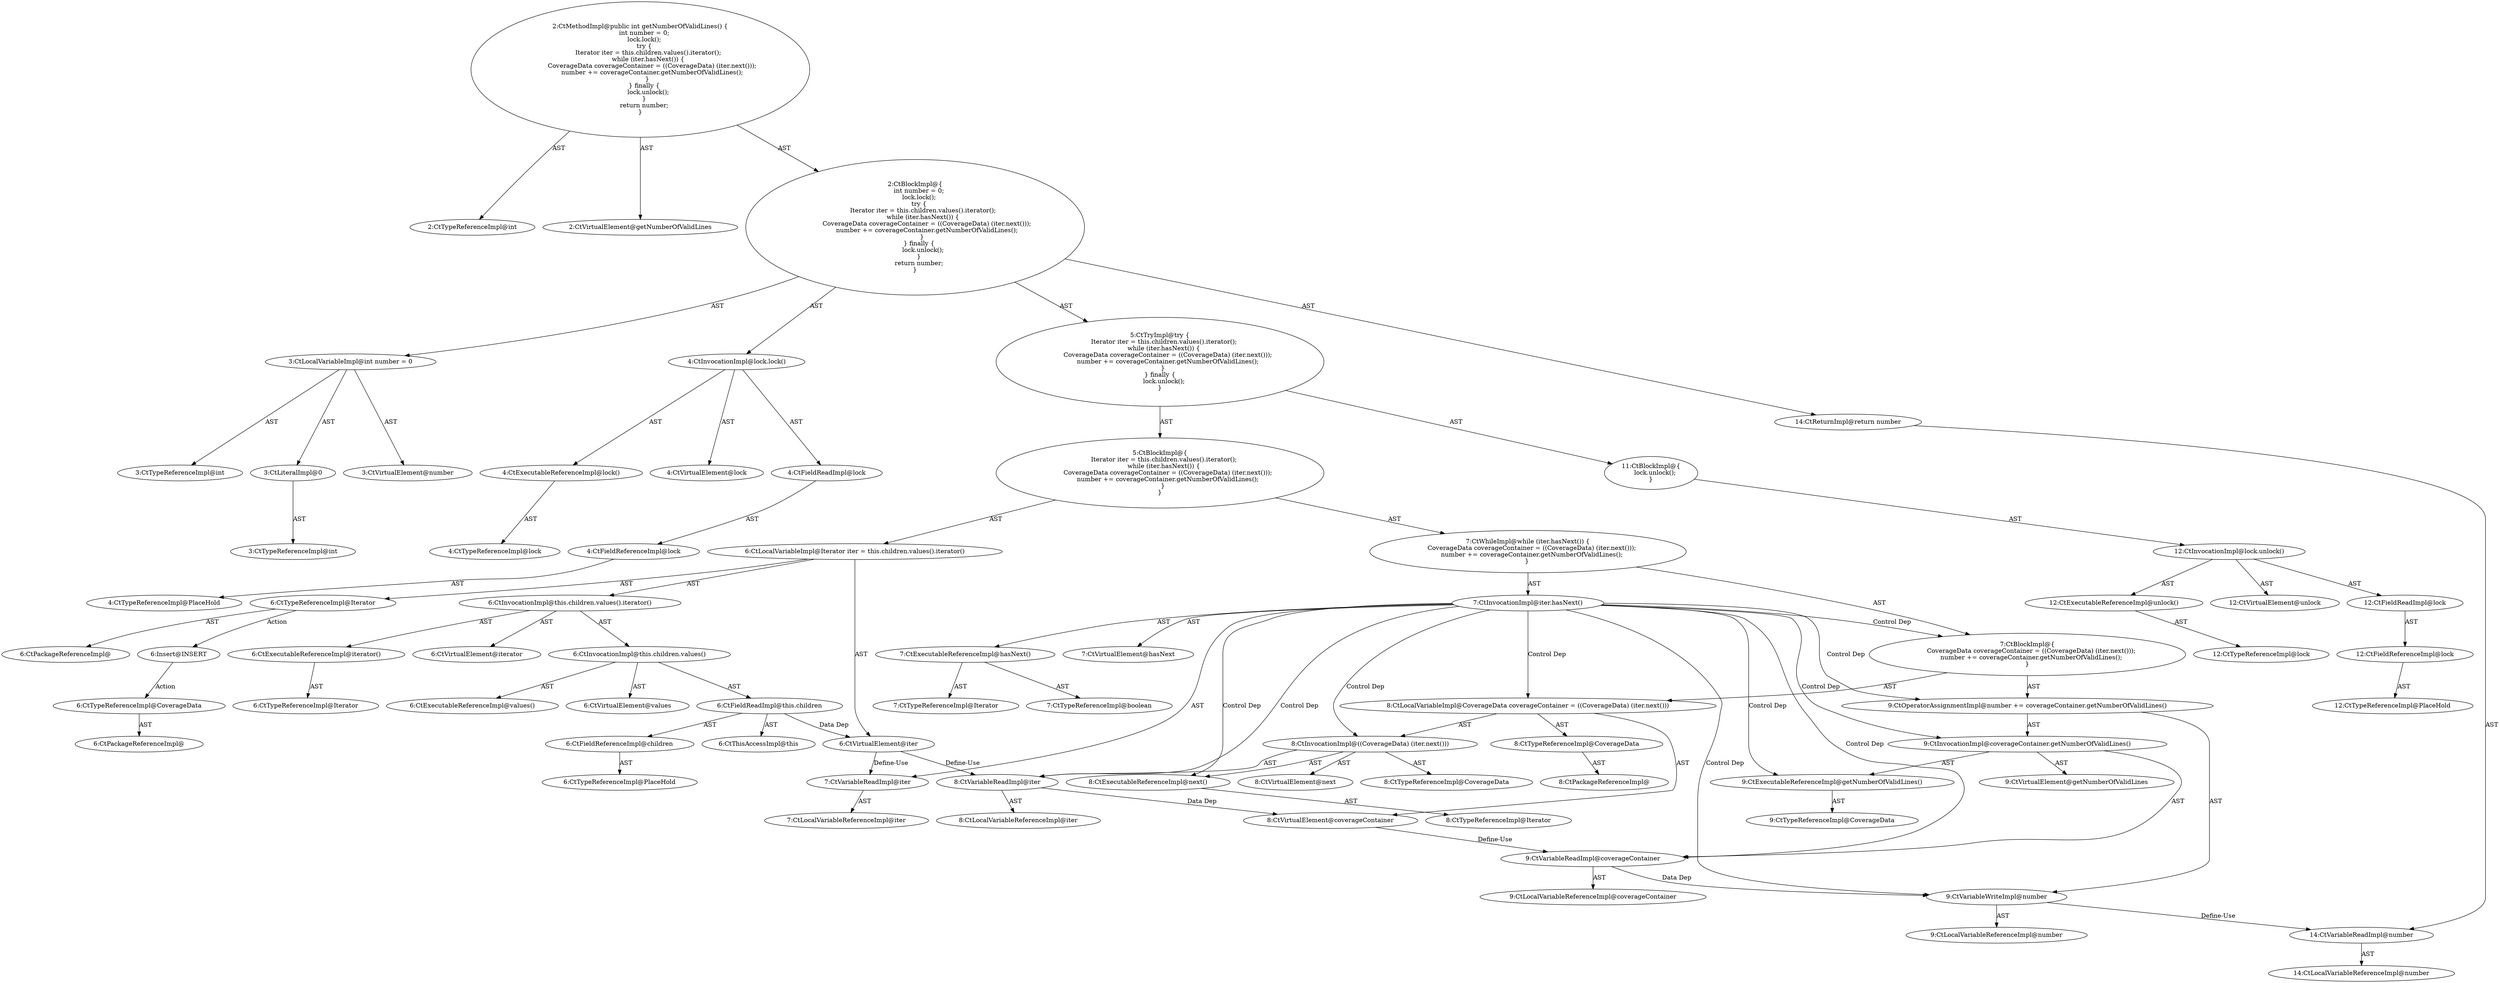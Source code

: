 digraph "getNumberOfValidLines#?" {
0 [label="2:CtTypeReferenceImpl@int" shape=ellipse]
1 [label="2:CtVirtualElement@getNumberOfValidLines" shape=ellipse]
2 [label="3:CtTypeReferenceImpl@int" shape=ellipse]
3 [label="3:CtLiteralImpl@0" shape=ellipse]
4 [label="3:CtTypeReferenceImpl@int" shape=ellipse]
5 [label="3:CtVirtualElement@number" shape=ellipse]
6 [label="3:CtLocalVariableImpl@int number = 0" shape=ellipse]
7 [label="4:CtExecutableReferenceImpl@lock()" shape=ellipse]
8 [label="4:CtTypeReferenceImpl@lock" shape=ellipse]
9 [label="4:CtVirtualElement@lock" shape=ellipse]
10 [label="4:CtFieldReferenceImpl@lock" shape=ellipse]
11 [label="4:CtTypeReferenceImpl@PlaceHold" shape=ellipse]
12 [label="4:CtFieldReadImpl@lock" shape=ellipse]
13 [label="4:CtInvocationImpl@lock.lock()" shape=ellipse]
14 [label="6:CtTypeReferenceImpl@Iterator" shape=ellipse]
15 [label="6:CtPackageReferenceImpl@" shape=ellipse]
16 [label="6:CtExecutableReferenceImpl@iterator()" shape=ellipse]
17 [label="6:CtTypeReferenceImpl@Iterator" shape=ellipse]
18 [label="6:CtVirtualElement@iterator" shape=ellipse]
19 [label="6:CtExecutableReferenceImpl@values()" shape=ellipse]
20 [label="6:CtVirtualElement@values" shape=ellipse]
21 [label="6:CtFieldReferenceImpl@children" shape=ellipse]
22 [label="6:CtTypeReferenceImpl@PlaceHold" shape=ellipse]
23 [label="6:CtFieldReadImpl@this.children" shape=ellipse]
24 [label="6:CtThisAccessImpl@this" shape=ellipse]
25 [label="6:CtInvocationImpl@this.children.values()" shape=ellipse]
26 [label="6:CtInvocationImpl@this.children.values().iterator()" shape=ellipse]
27 [label="6:CtVirtualElement@iter" shape=ellipse]
28 [label="6:CtLocalVariableImpl@Iterator iter = this.children.values().iterator()" shape=ellipse]
29 [label="7:CtExecutableReferenceImpl@hasNext()" shape=ellipse]
30 [label="7:CtTypeReferenceImpl@Iterator" shape=ellipse]
31 [label="7:CtTypeReferenceImpl@boolean" shape=ellipse]
32 [label="7:CtVirtualElement@hasNext" shape=ellipse]
33 [label="7:CtVariableReadImpl@iter" shape=ellipse]
34 [label="7:CtLocalVariableReferenceImpl@iter" shape=ellipse]
35 [label="7:CtInvocationImpl@iter.hasNext()" shape=ellipse]
36 [label="8:CtTypeReferenceImpl@CoverageData" shape=ellipse]
37 [label="8:CtPackageReferenceImpl@" shape=ellipse]
38 [label="8:CtExecutableReferenceImpl@next()" shape=ellipse]
39 [label="8:CtTypeReferenceImpl@Iterator" shape=ellipse]
40 [label="8:CtVirtualElement@next" shape=ellipse]
41 [label="8:CtVariableReadImpl@iter" shape=ellipse]
42 [label="8:CtLocalVariableReferenceImpl@iter" shape=ellipse]
43 [label="8:CtInvocationImpl@((CoverageData) (iter.next()))" shape=ellipse]
44 [label="8:CtTypeReferenceImpl@CoverageData" shape=ellipse]
45 [label="8:CtVirtualElement@coverageContainer" shape=ellipse]
46 [label="8:CtLocalVariableImpl@CoverageData coverageContainer = ((CoverageData) (iter.next()))" shape=ellipse]
47 [label="9:CtVariableWriteImpl@number" shape=ellipse]
48 [label="9:CtLocalVariableReferenceImpl@number" shape=ellipse]
49 [label="9:CtExecutableReferenceImpl@getNumberOfValidLines()" shape=ellipse]
50 [label="9:CtTypeReferenceImpl@CoverageData" shape=ellipse]
51 [label="9:CtVirtualElement@getNumberOfValidLines" shape=ellipse]
52 [label="9:CtVariableReadImpl@coverageContainer" shape=ellipse]
53 [label="9:CtLocalVariableReferenceImpl@coverageContainer" shape=ellipse]
54 [label="9:CtInvocationImpl@coverageContainer.getNumberOfValidLines()" shape=ellipse]
55 [label="9:CtOperatorAssignmentImpl@number += coverageContainer.getNumberOfValidLines()" shape=ellipse]
56 [label="7:CtBlockImpl@\{
    CoverageData coverageContainer = ((CoverageData) (iter.next()));
    number += coverageContainer.getNumberOfValidLines();
\}" shape=ellipse]
57 [label="7:CtWhileImpl@while (iter.hasNext()) \{
    CoverageData coverageContainer = ((CoverageData) (iter.next()));
    number += coverageContainer.getNumberOfValidLines();
\} " shape=ellipse]
58 [label="5:CtBlockImpl@\{
    Iterator iter = this.children.values().iterator();
    while (iter.hasNext()) \{
        CoverageData coverageContainer = ((CoverageData) (iter.next()));
        number += coverageContainer.getNumberOfValidLines();
    \} 
\}" shape=ellipse]
59 [label="12:CtExecutableReferenceImpl@unlock()" shape=ellipse]
60 [label="12:CtTypeReferenceImpl@lock" shape=ellipse]
61 [label="12:CtVirtualElement@unlock" shape=ellipse]
62 [label="12:CtFieldReferenceImpl@lock" shape=ellipse]
63 [label="12:CtTypeReferenceImpl@PlaceHold" shape=ellipse]
64 [label="12:CtFieldReadImpl@lock" shape=ellipse]
65 [label="12:CtInvocationImpl@lock.unlock()" shape=ellipse]
66 [label="11:CtBlockImpl@\{
    lock.unlock();
\}" shape=ellipse]
67 [label="5:CtTryImpl@try \{
    Iterator iter = this.children.values().iterator();
    while (iter.hasNext()) \{
        CoverageData coverageContainer = ((CoverageData) (iter.next()));
        number += coverageContainer.getNumberOfValidLines();
    \} 
\} finally \{
    lock.unlock();
\}" shape=ellipse]
68 [label="14:CtVariableReadImpl@number" shape=ellipse]
69 [label="14:CtLocalVariableReferenceImpl@number" shape=ellipse]
70 [label="14:CtReturnImpl@return number" shape=ellipse]
71 [label="2:CtBlockImpl@\{
    int number = 0;
    lock.lock();
    try \{
        Iterator iter = this.children.values().iterator();
        while (iter.hasNext()) \{
            CoverageData coverageContainer = ((CoverageData) (iter.next()));
            number += coverageContainer.getNumberOfValidLines();
        \} 
    \} finally \{
        lock.unlock();
    \}
    return number;
\}" shape=ellipse]
72 [label="2:CtMethodImpl@public int getNumberOfValidLines() \{
    int number = 0;
    lock.lock();
    try \{
        Iterator iter = this.children.values().iterator();
        while (iter.hasNext()) \{
            CoverageData coverageContainer = ((CoverageData) (iter.next()));
            number += coverageContainer.getNumberOfValidLines();
        \} 
    \} finally \{
        lock.unlock();
    \}
    return number;
\}" shape=ellipse]
73 [label="6:Insert@INSERT" shape=ellipse]
74 [label="6:CtPackageReferenceImpl@" shape=ellipse]
75 [label="6:CtTypeReferenceImpl@CoverageData" shape=ellipse]
3 -> 4 [label="AST"];
6 -> 5 [label="AST"];
6 -> 2 [label="AST"];
6 -> 3 [label="AST"];
7 -> 8 [label="AST"];
10 -> 11 [label="AST"];
12 -> 10 [label="AST"];
13 -> 9 [label="AST"];
13 -> 12 [label="AST"];
13 -> 7 [label="AST"];
14 -> 15 [label="AST"];
14 -> 73 [label="Action"];
16 -> 17 [label="AST"];
21 -> 22 [label="AST"];
23 -> 24 [label="AST"];
23 -> 21 [label="AST"];
23 -> 27 [label="Data Dep"];
25 -> 20 [label="AST"];
25 -> 23 [label="AST"];
25 -> 19 [label="AST"];
26 -> 18 [label="AST"];
26 -> 25 [label="AST"];
26 -> 16 [label="AST"];
27 -> 33 [label="Define-Use"];
27 -> 41 [label="Define-Use"];
28 -> 27 [label="AST"];
28 -> 14 [label="AST"];
28 -> 26 [label="AST"];
29 -> 30 [label="AST"];
29 -> 31 [label="AST"];
33 -> 34 [label="AST"];
35 -> 32 [label="AST"];
35 -> 33 [label="AST"];
35 -> 29 [label="AST"];
35 -> 56 [label="Control Dep"];
35 -> 46 [label="Control Dep"];
35 -> 43 [label="Control Dep"];
35 -> 38 [label="Control Dep"];
35 -> 41 [label="Control Dep"];
35 -> 55 [label="Control Dep"];
35 -> 47 [label="Control Dep"];
35 -> 54 [label="Control Dep"];
35 -> 49 [label="Control Dep"];
35 -> 52 [label="Control Dep"];
36 -> 37 [label="AST"];
38 -> 39 [label="AST"];
41 -> 42 [label="AST"];
41 -> 45 [label="Data Dep"];
43 -> 40 [label="AST"];
43 -> 44 [label="AST"];
43 -> 41 [label="AST"];
43 -> 38 [label="AST"];
45 -> 52 [label="Define-Use"];
46 -> 45 [label="AST"];
46 -> 36 [label="AST"];
46 -> 43 [label="AST"];
47 -> 48 [label="AST"];
47 -> 68 [label="Define-Use"];
49 -> 50 [label="AST"];
52 -> 53 [label="AST"];
52 -> 47 [label="Data Dep"];
54 -> 51 [label="AST"];
54 -> 52 [label="AST"];
54 -> 49 [label="AST"];
55 -> 47 [label="AST"];
55 -> 54 [label="AST"];
56 -> 46 [label="AST"];
56 -> 55 [label="AST"];
57 -> 35 [label="AST"];
57 -> 56 [label="AST"];
58 -> 28 [label="AST"];
58 -> 57 [label="AST"];
59 -> 60 [label="AST"];
62 -> 63 [label="AST"];
64 -> 62 [label="AST"];
65 -> 61 [label="AST"];
65 -> 64 [label="AST"];
65 -> 59 [label="AST"];
66 -> 65 [label="AST"];
67 -> 58 [label="AST"];
67 -> 66 [label="AST"];
68 -> 69 [label="AST"];
70 -> 68 [label="AST"];
71 -> 6 [label="AST"];
71 -> 13 [label="AST"];
71 -> 67 [label="AST"];
71 -> 70 [label="AST"];
72 -> 1 [label="AST"];
72 -> 0 [label="AST"];
72 -> 71 [label="AST"];
73 -> 75 [label="Action"];
75 -> 74 [label="AST"];
}